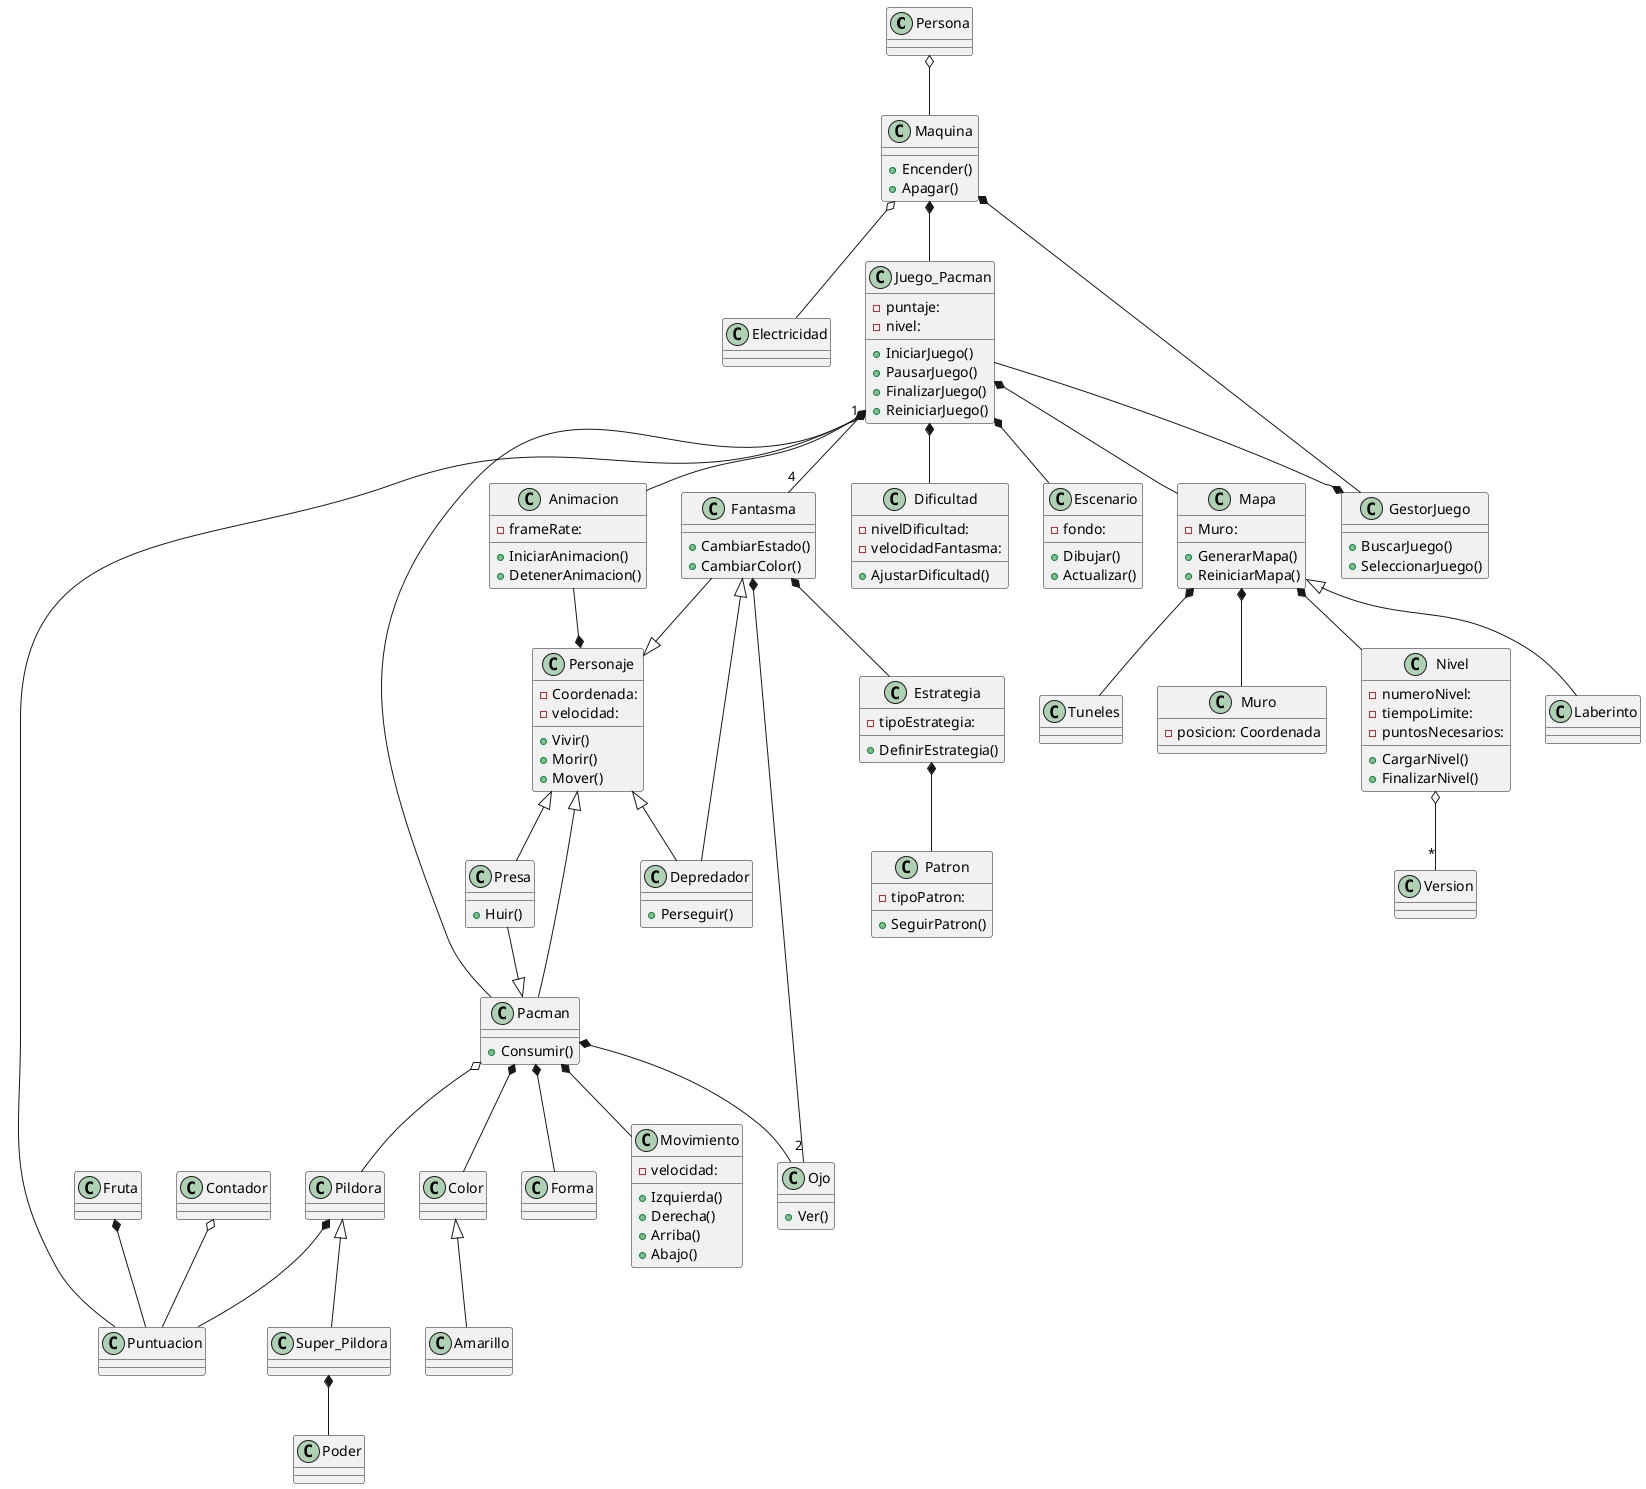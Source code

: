 @startuml Pacman

class Persona {}

class Maquina {
    +Encender()
    +Apagar()
}

class Electricidad {}

class Juego_Pacman {
    +IniciarJuego()
    +PausarJuego()
    +FinalizarJuego()
    +ReiniciarJuego()
    -puntaje: 
    -nivel: 
}

class Mapa {
    +GenerarMapa()
    +ReiniciarMapa()
    -Muro: 
}

class Nivel {
    +CargarNivel()
    +FinalizarNivel()
    -numeroNivel: 
    -tiempoLimite:
    -puntosNecesarios: 
}

class Laberinto {}

class Color {}

class Amarillo {}

class Forma {}

class Movimiento {
    +Izquierda()
    +Derecha() 
    +Arriba()
    +Abajo()
    -velocidad: 
}

class Pildora {}

class Super_Pildora {}

class Poder {}

class Fruta {}

class Puntuacion {}

class Fantasma {
    +CambiarEstado()
    +CambiarColor()
}

class Personaje {
    +Vivir()
    +Morir()
    +Mover()
    -Coordenada: 
    -velocidad:
}

class Ojo {
    +Ver()
}

class Pacman {
    +Consumir()
}

class Tuneles {}

class Contador {}

class Version {}

class GestorJuego {
    +BuscarJuego()
    +SeleccionarJuego()
}

class Muro {
    -posicion: Coordenada
}

class Animacion {
    +IniciarAnimacion()
    +DetenerAnimacion()
    -frameRate: 
}

class Depredador {
    +Perseguir()
}

class Presa {
    +Huir()
}

class Dificultad {
    +AjustarDificultad()
    -nivelDificultad: 
    -velocidadFantasma:
}

class Escenario {
    +Dibujar()
    +Actualizar()
    -fondo: 
}

class Estrategia {
    +DefinirEstrategia()
    -tipoEstrategia:
}

class Patron {
    +SeguirPatron()
    -tipoPatron: 
}

Persona o-- Maquina 
Maquina o-- Electricidad 
Maquina *-- Juego_Pacman
Maquina *-- GestorJuego
Juego_Pacman *-- Mapa
Juego_Pacman --* GestorJuego
Mapa <|-- Laberinto
Mapa *-- Nivel
Juego_Pacman *-- Pacman
Juego_Pacman *-- Puntuacion
Pacman *-- Color
Color <|-- Amarillo
Pacman *-- Forma
Pacman *-- Movimiento 
Pacman *-- Ojo
Pacman o-- Pildora
Pildora <|-- Super_Pildora
Super_Pildora *-- Poder
Pacman --|> Personaje 
Fantasma --|> Personaje 
Pildora *-- Puntuacion 
Fruta *-- Puntuacion 
Fantasma *-- "2" Ojo
Juego_Pacman "1" *-- "4" Fantasma
Mapa *-- Tuneles
Mapa *-- Muro
Contador o-- Puntuacion
Nivel o-- "*" Version
Juego_Pacman *-- Animacion
Animacion --* Personaje
Personaje <|-- Depredador
Depredador --|> Fantasma
Personaje <|-- Presa
Presa --|> Pacman
Juego_Pacman *-- Dificultad
Juego_Pacman *-- Escenario
Fantasma *-- Estrategia
Estrategia *-- Patron

@enduml